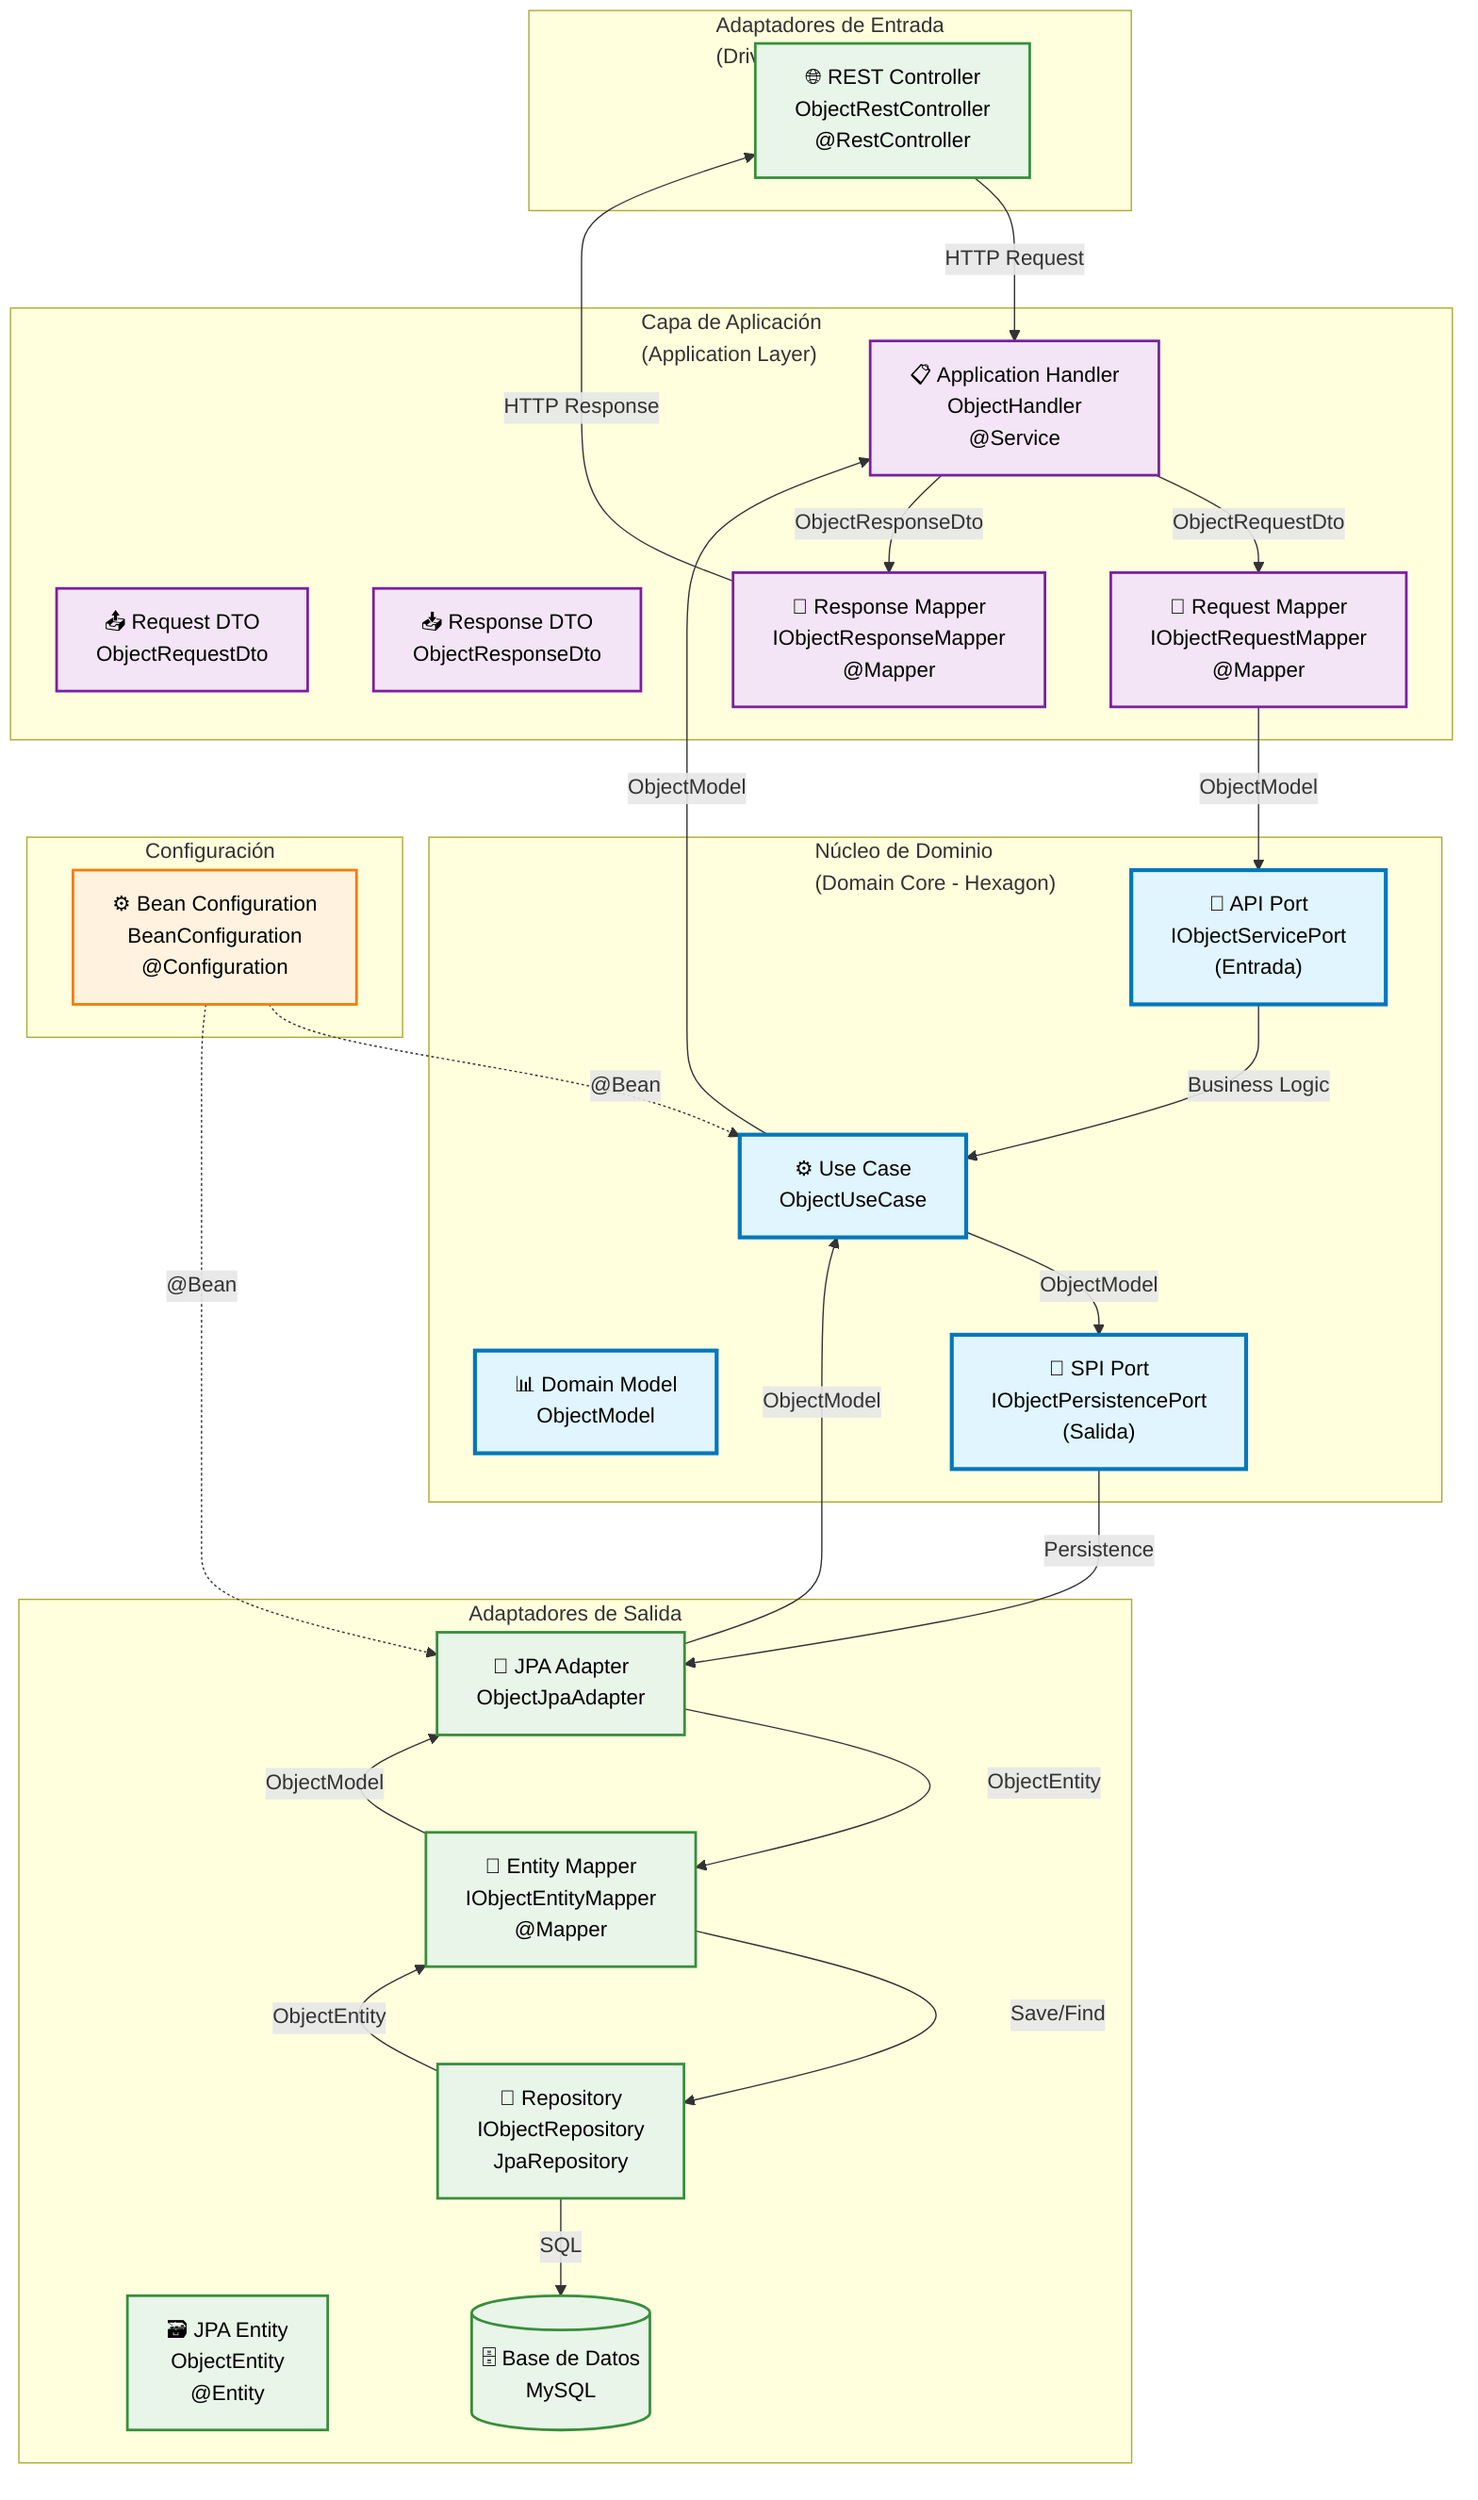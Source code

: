 graph TB
    %% Adaptadores de Entrada (Lado Izquierdo - Driving Adapters)
    subgraph "Adaptadores de Entrada<br/>(Driving Adapters)"
        REST["🌐 REST Controller<br/>ObjectRestController<br/>@RestController"]
    end
    
    %% Capa de Aplicación
    subgraph "Capa de Aplicación<br/>(Application Layer)"
        HANDLER["📋 Application Handler<br/>ObjectHandler<br/>@Service"]
        REQ_DTO["📤 Request DTO<br/>ObjectRequestDto"]
        RES_DTO["📥 Response DTO<br/>ObjectResponseDto"]
        REQ_MAP["🔄 Request Mapper<br/>IObjectRequestMapper<br/>@Mapper"]
        RES_MAP["🔄 Response Mapper<br/>IObjectResponseMapper<br/>@Mapper"]
    end
    
    %% Núcleo de Dominio (Hexágono Central)
    subgraph "Núcleo de Dominio<br/>(Domain Core - Hexagon)"
        MODEL["📊 Domain Model<br/>ObjectModel"]
        USECASE["⚙️ Use Case<br/>ObjectUseCase"]
        API_PORT["🔌 API Port<br/>IObjectServicePort<br/>(Entrada)"]
        SPI_PORT["🔌 SPI Port<br/>IObjectPersistencePort<br/>(Salida)"]
    end
    
    %% Adaptadores de Salida (Lado Derecho - Driven Adapters)
    subgraph "Adaptadores de Salida<br/>(Driven Adapters)"
        JPA_ADAPTER["💾 JPA Adapter<br/>ObjectJpaAdapter"]
        ENTITY["🗃️ JPA Entity<br/>ObjectEntity<br/>@Entity"]
        REPO["🏪 Repository<br/>IObjectRepository<br/>JpaRepository"]
        DB[("🗄️ Base de Datos<br/>MySQL")]
        ENTITY_MAP["🔄 Entity Mapper<br/>IObjectEntityMapper<br/>@Mapper"]
    end
    
    %% Flujo de Entrada
    REST --> |"HTTP Request"| HANDLER
    HANDLER --> |"ObjectRequestDto"| REQ_MAP
    REQ_MAP --> |"ObjectModel"| API_PORT
    API_PORT --> |"Business Logic"| USECASE
    
    %% Flujo de Salida
    USECASE --> |"ObjectModel"| SPI_PORT
    SPI_PORT --> |"Persistence"| JPA_ADAPTER
    JPA_ADAPTER --> |"ObjectEntity"| ENTITY_MAP
    ENTITY_MAP --> |"Save/Find"| REPO
    REPO --> |"SQL"| DB
    
    %% Flujo de Respuesta
    REPO --> |"ObjectEntity"| ENTITY_MAP
    ENTITY_MAP --> |"ObjectModel"| JPA_ADAPTER
    JPA_ADAPTER --> |"ObjectModel"| USECASE
    USECASE --> |"ObjectModel"| HANDLER
    HANDLER --> |"ObjectResponseDto"| RES_MAP
    RES_MAP --> |"HTTP Response"| REST
    
    %% Configuración
    subgraph "Configuración<br/>(Configuration)"
        BEAN_CONFIG["⚙️ Bean Configuration<br/>BeanConfiguration<br/>@Configuration"]
    end
    
    BEAN_CONFIG -.-> |"@Bean"| USECASE
    BEAN_CONFIG -.-> |"@Bean"| JPA_ADAPTER
    
    %% Estilos
    classDef domainCore fill:#e1f5fe,stroke:#0277bd,stroke-width:3px,color:#000000
    classDef application fill:#f3e5f5,stroke:#7b1fa2,stroke-width:2px,color:#000000
    classDef infrastructure fill:#e8f5e8,stroke:#388e3c,stroke-width:2px,color:#000000
    classDef configuration fill:#fff3e0,stroke:#f57c00,stroke-width:2px,color:#000000
    
    class MODEL,USECASE,API_PORT,SPI_PORT domainCore
    class HANDLER,REQ_DTO,RES_DTO,REQ_MAP,RES_MAP application
    class REST,JPA_ADAPTER,ENTITY,REPO,DB,ENTITY_MAP infrastructure
    class BEAN_CONFIG configuration